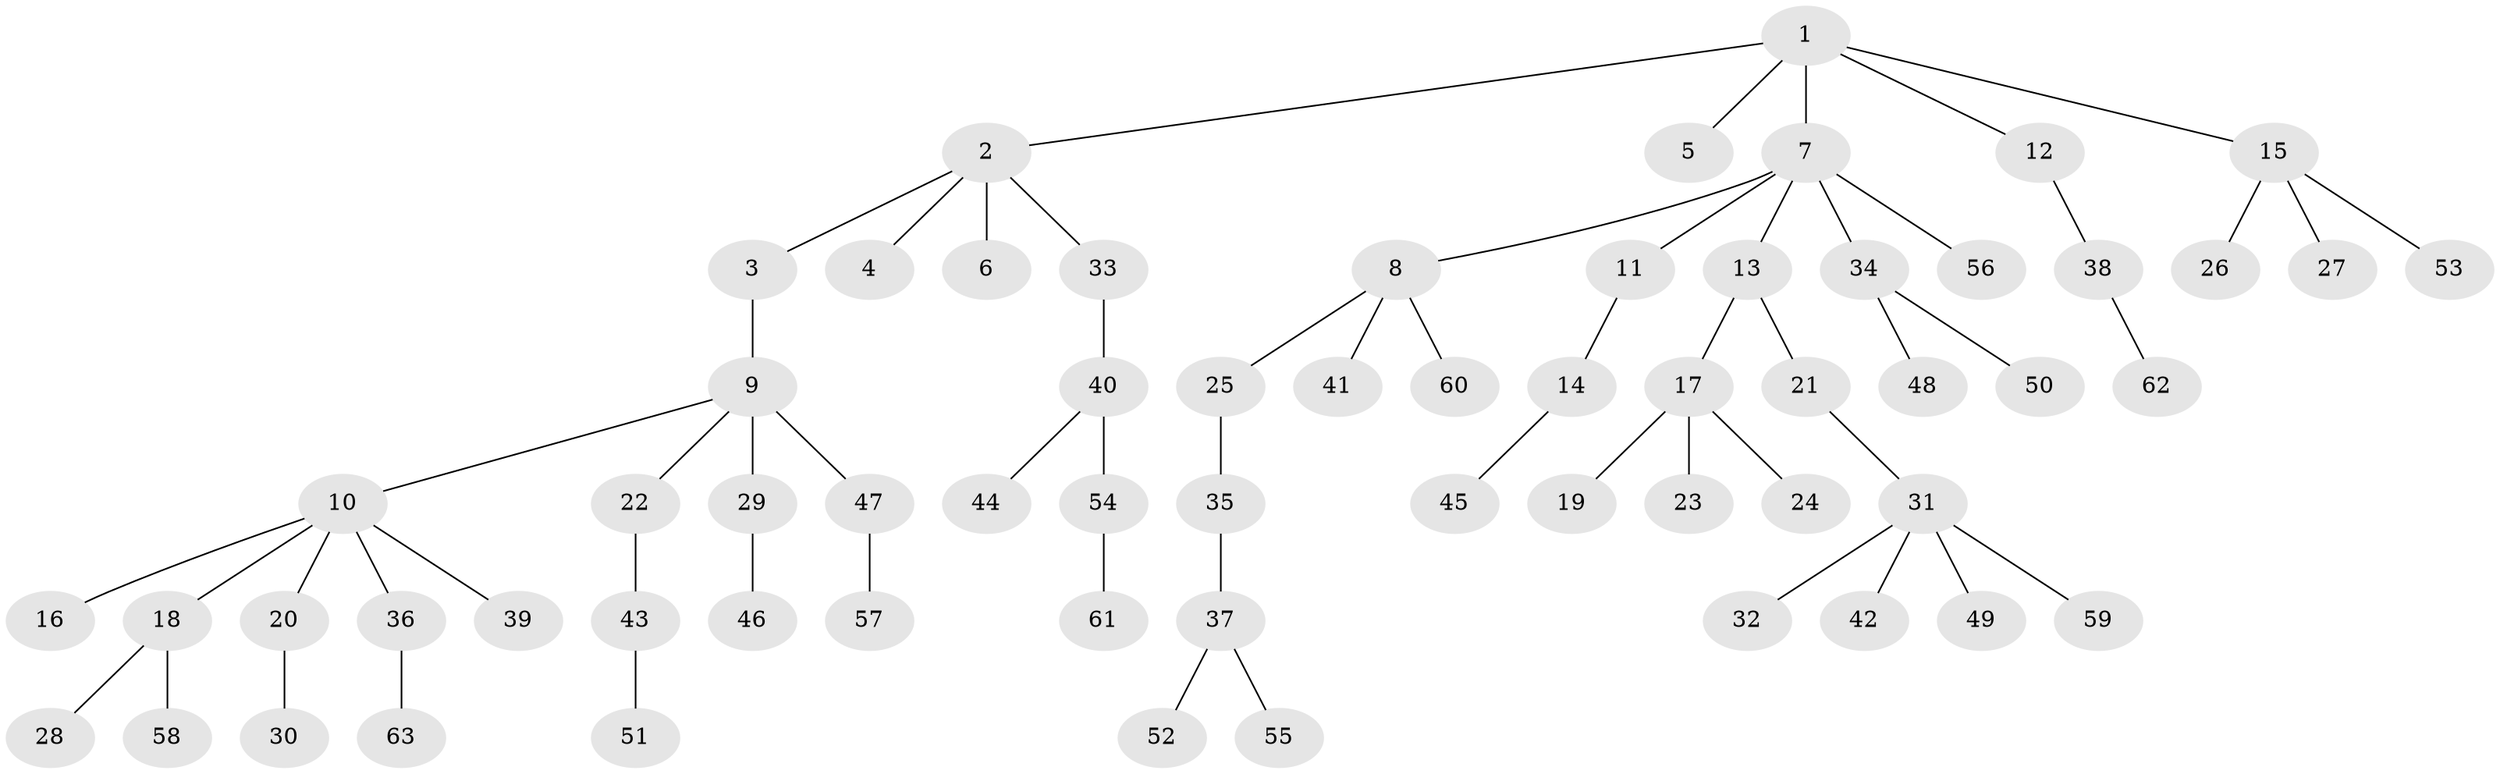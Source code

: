 // Generated by graph-tools (version 1.1) at 2025/26/03/09/25 03:26:32]
// undirected, 63 vertices, 62 edges
graph export_dot {
graph [start="1"]
  node [color=gray90,style=filled];
  1;
  2;
  3;
  4;
  5;
  6;
  7;
  8;
  9;
  10;
  11;
  12;
  13;
  14;
  15;
  16;
  17;
  18;
  19;
  20;
  21;
  22;
  23;
  24;
  25;
  26;
  27;
  28;
  29;
  30;
  31;
  32;
  33;
  34;
  35;
  36;
  37;
  38;
  39;
  40;
  41;
  42;
  43;
  44;
  45;
  46;
  47;
  48;
  49;
  50;
  51;
  52;
  53;
  54;
  55;
  56;
  57;
  58;
  59;
  60;
  61;
  62;
  63;
  1 -- 2;
  1 -- 5;
  1 -- 7;
  1 -- 12;
  1 -- 15;
  2 -- 3;
  2 -- 4;
  2 -- 6;
  2 -- 33;
  3 -- 9;
  7 -- 8;
  7 -- 11;
  7 -- 13;
  7 -- 34;
  7 -- 56;
  8 -- 25;
  8 -- 41;
  8 -- 60;
  9 -- 10;
  9 -- 22;
  9 -- 29;
  9 -- 47;
  10 -- 16;
  10 -- 18;
  10 -- 20;
  10 -- 36;
  10 -- 39;
  11 -- 14;
  12 -- 38;
  13 -- 17;
  13 -- 21;
  14 -- 45;
  15 -- 26;
  15 -- 27;
  15 -- 53;
  17 -- 19;
  17 -- 23;
  17 -- 24;
  18 -- 28;
  18 -- 58;
  20 -- 30;
  21 -- 31;
  22 -- 43;
  25 -- 35;
  29 -- 46;
  31 -- 32;
  31 -- 42;
  31 -- 49;
  31 -- 59;
  33 -- 40;
  34 -- 48;
  34 -- 50;
  35 -- 37;
  36 -- 63;
  37 -- 52;
  37 -- 55;
  38 -- 62;
  40 -- 44;
  40 -- 54;
  43 -- 51;
  47 -- 57;
  54 -- 61;
}
